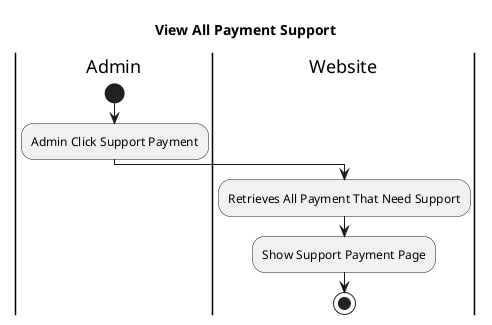 @startuml
title View All Payment Support
|Admin|
start 
:Admin Click Support Payment;

|Website|
:Retrieves All Payment That Need Support;
:Show Support Payment Page;
stop

@enduml